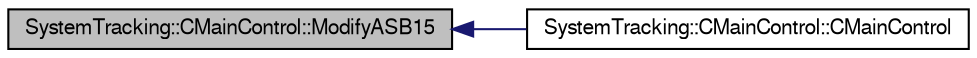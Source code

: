 digraph G
{
  edge [fontname="FreeSans",fontsize="10",labelfontname="FreeSans",labelfontsize="10"];
  node [fontname="FreeSans",fontsize="10",shape=record];
  rankdir="LR";
  Node1 [label="SystemTracking::CMainControl::ModifyASB15",height=0.2,width=0.4,color="black", fillcolor="grey75", style="filled" fontcolor="black"];
  Node1 -> Node2 [dir="back",color="midnightblue",fontsize="10",style="solid"];
  Node2 [label="SystemTracking::CMainControl::CMainControl",height=0.2,width=0.4,color="black", fillcolor="white", style="filled",URL="$classSystemTracking_1_1CMainControl.html#a71967298fb2e9f843c8e58051883e6e4",tooltip="Default constructor."];
}

